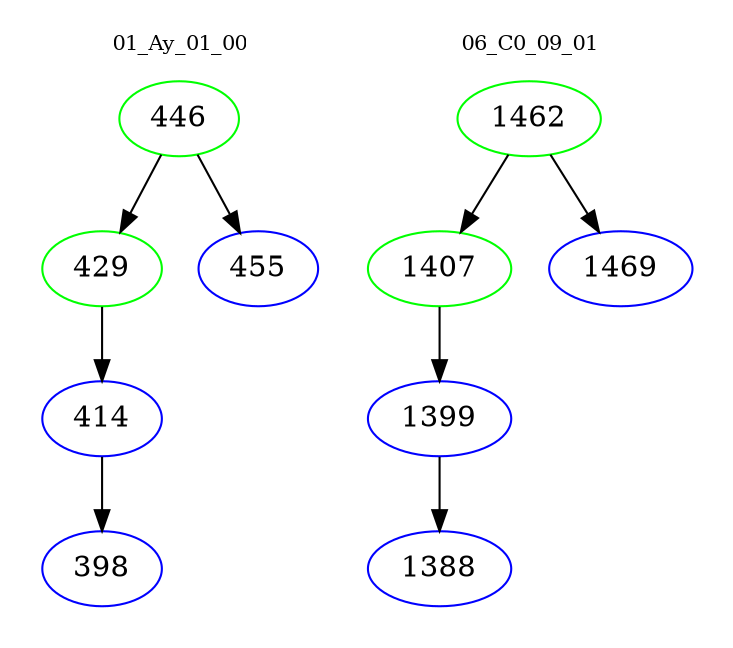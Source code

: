 digraph{
subgraph cluster_0 {
color = white
label = "01_Ay_01_00";
fontsize=10;
T0_446 [label="446", color="green"]
T0_446 -> T0_429 [color="black"]
T0_429 [label="429", color="green"]
T0_429 -> T0_414 [color="black"]
T0_414 [label="414", color="blue"]
T0_414 -> T0_398 [color="black"]
T0_398 [label="398", color="blue"]
T0_446 -> T0_455 [color="black"]
T0_455 [label="455", color="blue"]
}
subgraph cluster_1 {
color = white
label = "06_C0_09_01";
fontsize=10;
T1_1462 [label="1462", color="green"]
T1_1462 -> T1_1407 [color="black"]
T1_1407 [label="1407", color="green"]
T1_1407 -> T1_1399 [color="black"]
T1_1399 [label="1399", color="blue"]
T1_1399 -> T1_1388 [color="black"]
T1_1388 [label="1388", color="blue"]
T1_1462 -> T1_1469 [color="black"]
T1_1469 [label="1469", color="blue"]
}
}
